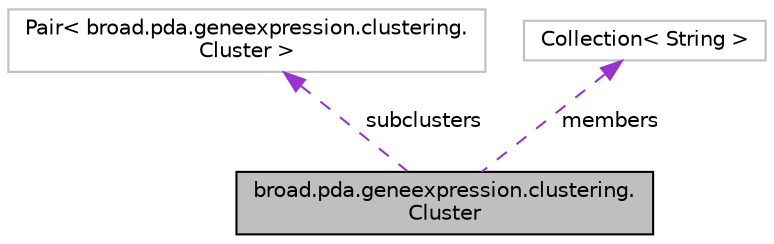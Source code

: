 digraph "broad.pda.geneexpression.clustering.Cluster"
{
  edge [fontname="Helvetica",fontsize="10",labelfontname="Helvetica",labelfontsize="10"];
  node [fontname="Helvetica",fontsize="10",shape=record];
  Node1 [label="broad.pda.geneexpression.clustering.\lCluster",height=0.2,width=0.4,color="black", fillcolor="grey75", style="filled" fontcolor="black"];
  Node2 -> Node1 [dir="back",color="darkorchid3",fontsize="10",style="dashed",label=" subclusters" ,fontname="Helvetica"];
  Node2 [label="Pair\< broad.pda.geneexpression.clustering.\lCluster \>",height=0.2,width=0.4,color="grey75", fillcolor="white", style="filled"];
  Node3 -> Node1 [dir="back",color="darkorchid3",fontsize="10",style="dashed",label=" members" ,fontname="Helvetica"];
  Node3 [label="Collection\< String \>",height=0.2,width=0.4,color="grey75", fillcolor="white", style="filled"];
}
